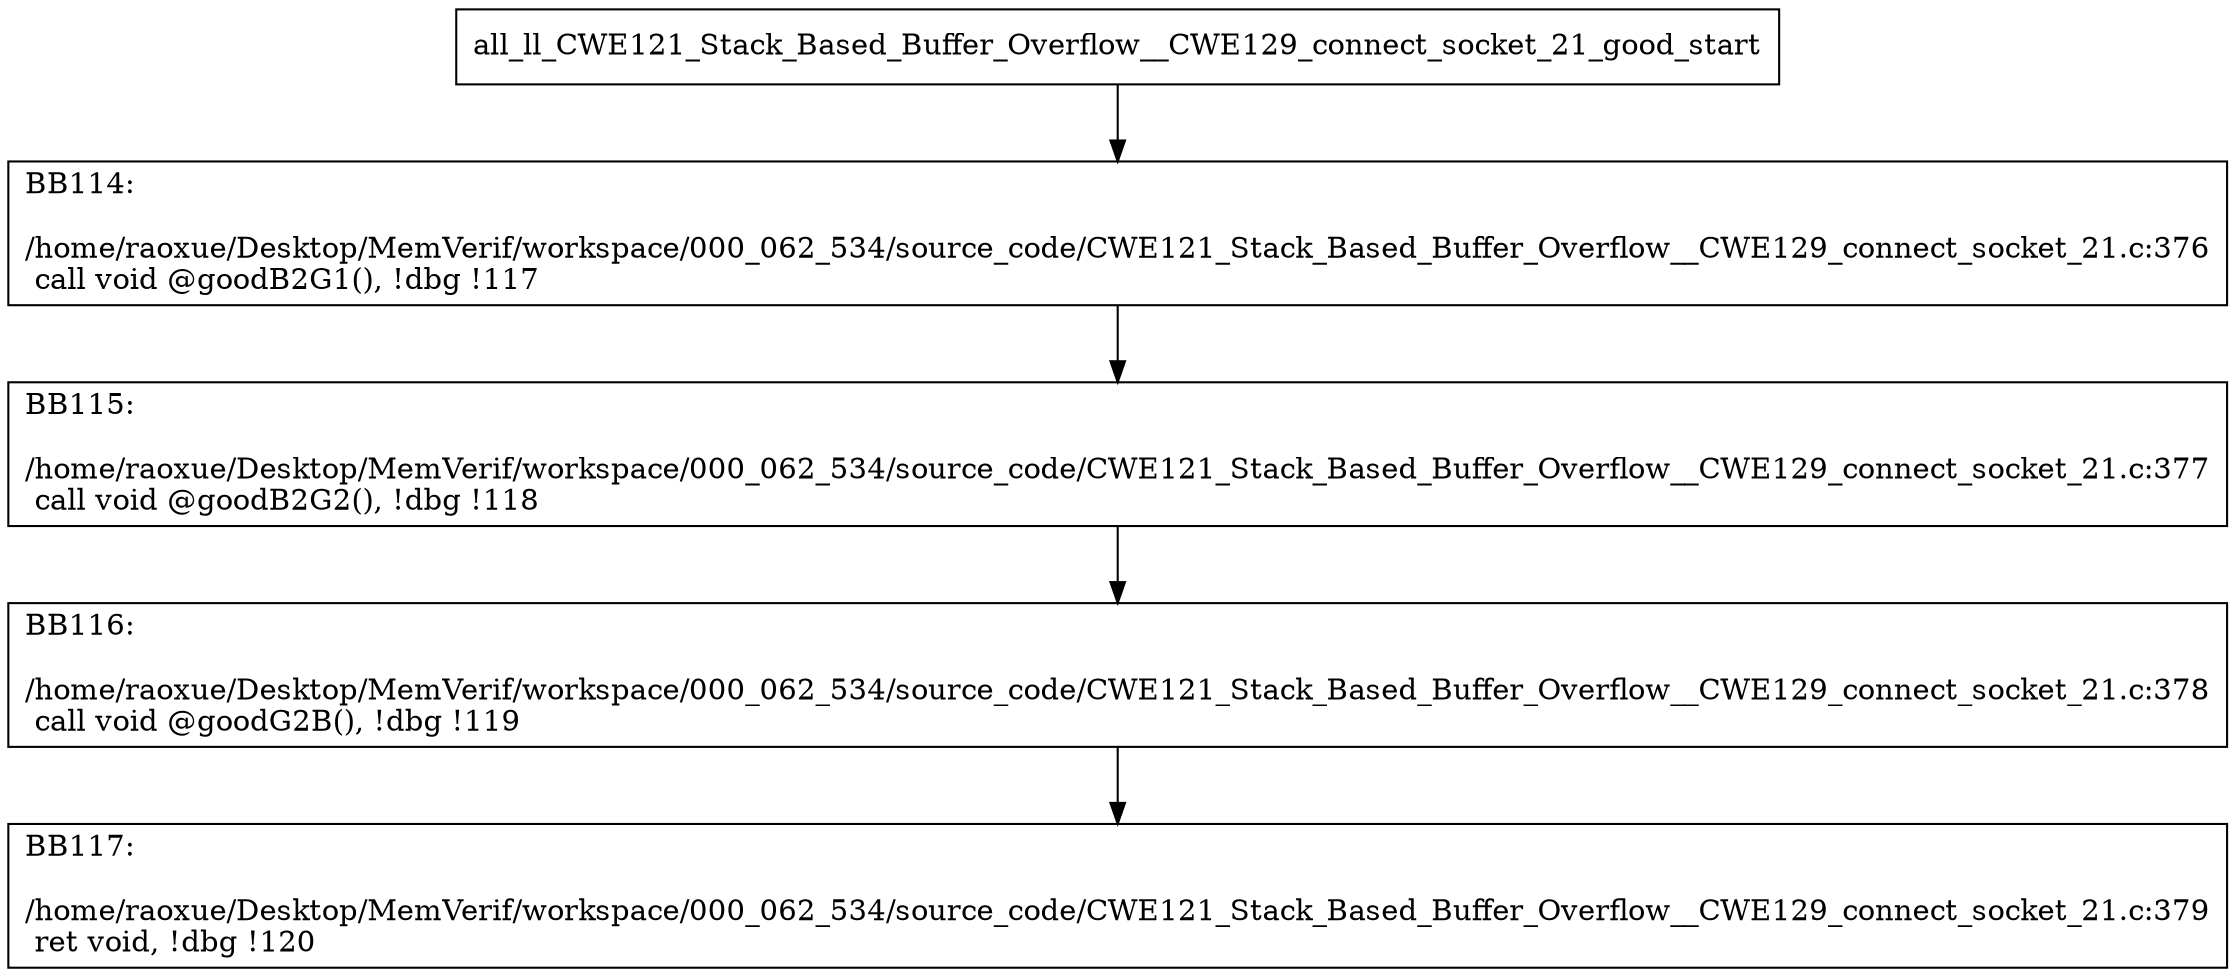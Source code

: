 digraph "CFG for'all_ll_CWE121_Stack_Based_Buffer_Overflow__CWE129_connect_socket_21_good' function" {
	BBall_ll_CWE121_Stack_Based_Buffer_Overflow__CWE129_connect_socket_21_good_start[shape=record,label="{all_ll_CWE121_Stack_Based_Buffer_Overflow__CWE129_connect_socket_21_good_start}"];
	BBall_ll_CWE121_Stack_Based_Buffer_Overflow__CWE129_connect_socket_21_good_start-> all_ll_CWE121_Stack_Based_Buffer_Overflow__CWE129_connect_socket_21_goodBB114;
	all_ll_CWE121_Stack_Based_Buffer_Overflow__CWE129_connect_socket_21_goodBB114 [shape=record, label="{BB114:\l\l/home/raoxue/Desktop/MemVerif/workspace/000_062_534/source_code/CWE121_Stack_Based_Buffer_Overflow__CWE129_connect_socket_21.c:376\l
  call void @goodB2G1(), !dbg !117\l
}"];
	all_ll_CWE121_Stack_Based_Buffer_Overflow__CWE129_connect_socket_21_goodBB114-> all_ll_CWE121_Stack_Based_Buffer_Overflow__CWE129_connect_socket_21_goodBB115;
	all_ll_CWE121_Stack_Based_Buffer_Overflow__CWE129_connect_socket_21_goodBB115 [shape=record, label="{BB115:\l\l/home/raoxue/Desktop/MemVerif/workspace/000_062_534/source_code/CWE121_Stack_Based_Buffer_Overflow__CWE129_connect_socket_21.c:377\l
  call void @goodB2G2(), !dbg !118\l
}"];
	all_ll_CWE121_Stack_Based_Buffer_Overflow__CWE129_connect_socket_21_goodBB115-> all_ll_CWE121_Stack_Based_Buffer_Overflow__CWE129_connect_socket_21_goodBB116;
	all_ll_CWE121_Stack_Based_Buffer_Overflow__CWE129_connect_socket_21_goodBB116 [shape=record, label="{BB116:\l\l/home/raoxue/Desktop/MemVerif/workspace/000_062_534/source_code/CWE121_Stack_Based_Buffer_Overflow__CWE129_connect_socket_21.c:378\l
  call void @goodG2B(), !dbg !119\l
}"];
	all_ll_CWE121_Stack_Based_Buffer_Overflow__CWE129_connect_socket_21_goodBB116-> all_ll_CWE121_Stack_Based_Buffer_Overflow__CWE129_connect_socket_21_goodBB117;
	all_ll_CWE121_Stack_Based_Buffer_Overflow__CWE129_connect_socket_21_goodBB117 [shape=record, label="{BB117:\l\l/home/raoxue/Desktop/MemVerif/workspace/000_062_534/source_code/CWE121_Stack_Based_Buffer_Overflow__CWE129_connect_socket_21.c:379\l
  ret void, !dbg !120\l
}"];
}
